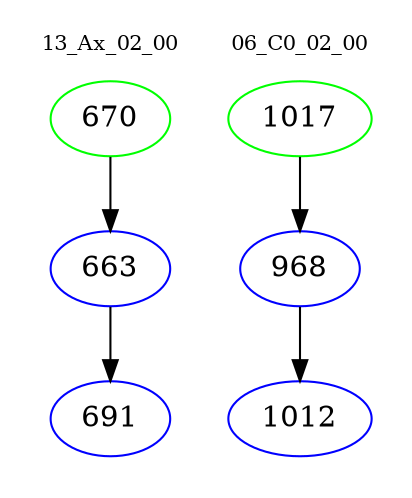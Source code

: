 digraph{
subgraph cluster_0 {
color = white
label = "13_Ax_02_00";
fontsize=10;
T0_670 [label="670", color="green"]
T0_670 -> T0_663 [color="black"]
T0_663 [label="663", color="blue"]
T0_663 -> T0_691 [color="black"]
T0_691 [label="691", color="blue"]
}
subgraph cluster_1 {
color = white
label = "06_C0_02_00";
fontsize=10;
T1_1017 [label="1017", color="green"]
T1_1017 -> T1_968 [color="black"]
T1_968 [label="968", color="blue"]
T1_968 -> T1_1012 [color="black"]
T1_1012 [label="1012", color="blue"]
}
}
